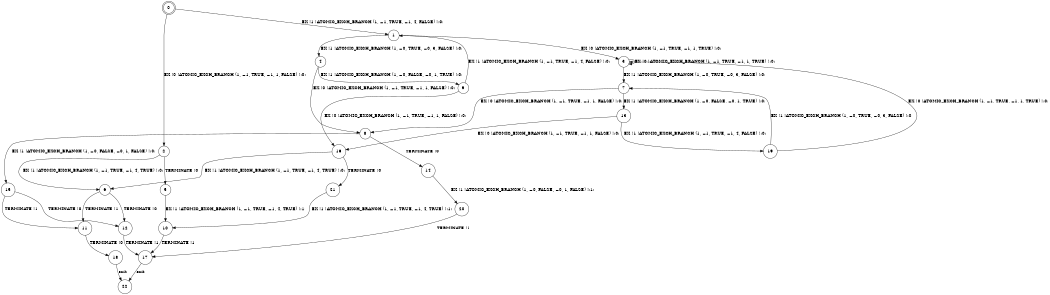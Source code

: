 digraph BCG {
size = "7, 10.5";
center = TRUE;
node [shape = circle];
0 [peripheries = 2];
0 -> 1 [label = "EX !1 !ATOMIC_EXCH_BRANCH (1, +1, TRUE, +1, 4, FALSE) !:0:"];
0 -> 2 [label = "EX !0 !ATOMIC_EXCH_BRANCH (1, +1, TRUE, +1, 1, FALSE) !:0:"];
1 -> 3 [label = "EX !0 !ATOMIC_EXCH_BRANCH (1, +1, TRUE, +1, 1, TRUE) !:0:"];
1 -> 4 [label = "EX !1 !ATOMIC_EXCH_BRANCH (1, +0, TRUE, +0, 3, FALSE) !:0:"];
2 -> 5 [label = "TERMINATE !0"];
2 -> 6 [label = "EX !1 !ATOMIC_EXCH_BRANCH (1, +1, TRUE, +1, 4, TRUE) !:0:"];
3 -> 7 [label = "EX !1 !ATOMIC_EXCH_BRANCH (1, +0, TRUE, +0, 3, FALSE) !:0:"];
3 -> 3 [label = "EX !0 !ATOMIC_EXCH_BRANCH (1, +1, TRUE, +1, 1, TRUE) !:0:"];
4 -> 8 [label = "EX !0 !ATOMIC_EXCH_BRANCH (1, +1, TRUE, +1, 1, FALSE) !:0:"];
4 -> 9 [label = "EX !1 !ATOMIC_EXCH_BRANCH (1, +0, FALSE, +0, 1, TRUE) !:0:"];
5 -> 10 [label = "EX !1 !ATOMIC_EXCH_BRANCH (1, +1, TRUE, +1, 4, TRUE) !:1:"];
6 -> 11 [label = "TERMINATE !1"];
6 -> 12 [label = "TERMINATE !0"];
7 -> 13 [label = "EX !1 !ATOMIC_EXCH_BRANCH (1, +0, FALSE, +0, 1, TRUE) !:0:"];
7 -> 8 [label = "EX !0 !ATOMIC_EXCH_BRANCH (1, +1, TRUE, +1, 1, FALSE) !:0:"];
8 -> 14 [label = "TERMINATE !0"];
8 -> 15 [label = "EX !1 !ATOMIC_EXCH_BRANCH (1, +0, FALSE, +0, 1, FALSE) !:0:"];
9 -> 16 [label = "EX !0 !ATOMIC_EXCH_BRANCH (1, +1, TRUE, +1, 1, FALSE) !:0:"];
9 -> 1 [label = "EX !1 !ATOMIC_EXCH_BRANCH (1, +1, TRUE, +1, 4, FALSE) !:0:"];
10 -> 17 [label = "TERMINATE !1"];
11 -> 18 [label = "TERMINATE !0"];
12 -> 17 [label = "TERMINATE !1"];
13 -> 19 [label = "EX !1 !ATOMIC_EXCH_BRANCH (1, +1, TRUE, +1, 4, FALSE) !:0:"];
13 -> 16 [label = "EX !0 !ATOMIC_EXCH_BRANCH (1, +1, TRUE, +1, 1, FALSE) !:0:"];
14 -> 20 [label = "EX !1 !ATOMIC_EXCH_BRANCH (1, +0, FALSE, +0, 1, FALSE) !:1:"];
15 -> 11 [label = "TERMINATE !1"];
15 -> 12 [label = "TERMINATE !0"];
16 -> 21 [label = "TERMINATE !0"];
16 -> 6 [label = "EX !1 !ATOMIC_EXCH_BRANCH (1, +1, TRUE, +1, 4, TRUE) !:0:"];
17 -> 22 [label = "exit"];
18 -> 22 [label = "exit"];
19 -> 7 [label = "EX !1 !ATOMIC_EXCH_BRANCH (1, +0, TRUE, +0, 3, FALSE) !:0:"];
19 -> 3 [label = "EX !0 !ATOMIC_EXCH_BRANCH (1, +1, TRUE, +1, 1, TRUE) !:0:"];
20 -> 17 [label = "TERMINATE !1"];
21 -> 10 [label = "EX !1 !ATOMIC_EXCH_BRANCH (1, +1, TRUE, +1, 4, TRUE) !:1:"];
}
